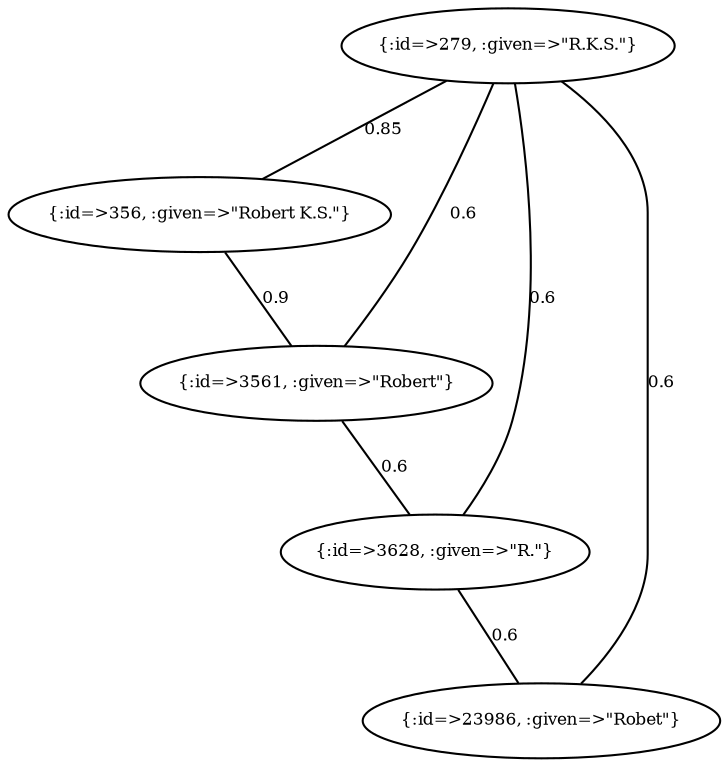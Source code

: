 graph Collector__WeightedGraph {
    "{:id=>279, :given=>\"R.K.S.\"}" [
        fontsize = 8,
        label = "{:id=>279, :given=>\"R.K.S.\"}"
    ]

    "{:id=>356, :given=>\"Robert K.S.\"}" [
        fontsize = 8,
        label = "{:id=>356, :given=>\"Robert K.S.\"}"
    ]

    "{:id=>3561, :given=>\"Robert\"}" [
        fontsize = 8,
        label = "{:id=>3561, :given=>\"Robert\"}"
    ]

    "{:id=>3628, :given=>\"R.\"}" [
        fontsize = 8,
        label = "{:id=>3628, :given=>\"R.\"}"
    ]

    "{:id=>23986, :given=>\"Robet\"}" [
        fontsize = 8,
        label = "{:id=>23986, :given=>\"Robet\"}"
    ]

    "{:id=>279, :given=>\"R.K.S.\"}" -- "{:id=>356, :given=>\"Robert K.S.\"}" [
        fontsize = 8,
        label = 0.85
    ]

    "{:id=>279, :given=>\"R.K.S.\"}" -- "{:id=>3561, :given=>\"Robert\"}" [
        fontsize = 8,
        label = 0.6
    ]

    "{:id=>279, :given=>\"R.K.S.\"}" -- "{:id=>3628, :given=>\"R.\"}" [
        fontsize = 8,
        label = 0.6
    ]

    "{:id=>279, :given=>\"R.K.S.\"}" -- "{:id=>23986, :given=>\"Robet\"}" [
        fontsize = 8,
        label = 0.6
    ]

    "{:id=>356, :given=>\"Robert K.S.\"}" -- "{:id=>3561, :given=>\"Robert\"}" [
        fontsize = 8,
        label = 0.9
    ]

    "{:id=>3561, :given=>\"Robert\"}" -- "{:id=>3628, :given=>\"R.\"}" [
        fontsize = 8,
        label = 0.6
    ]

    "{:id=>3628, :given=>\"R.\"}" -- "{:id=>23986, :given=>\"Robet\"}" [
        fontsize = 8,
        label = 0.6
    ]
}
